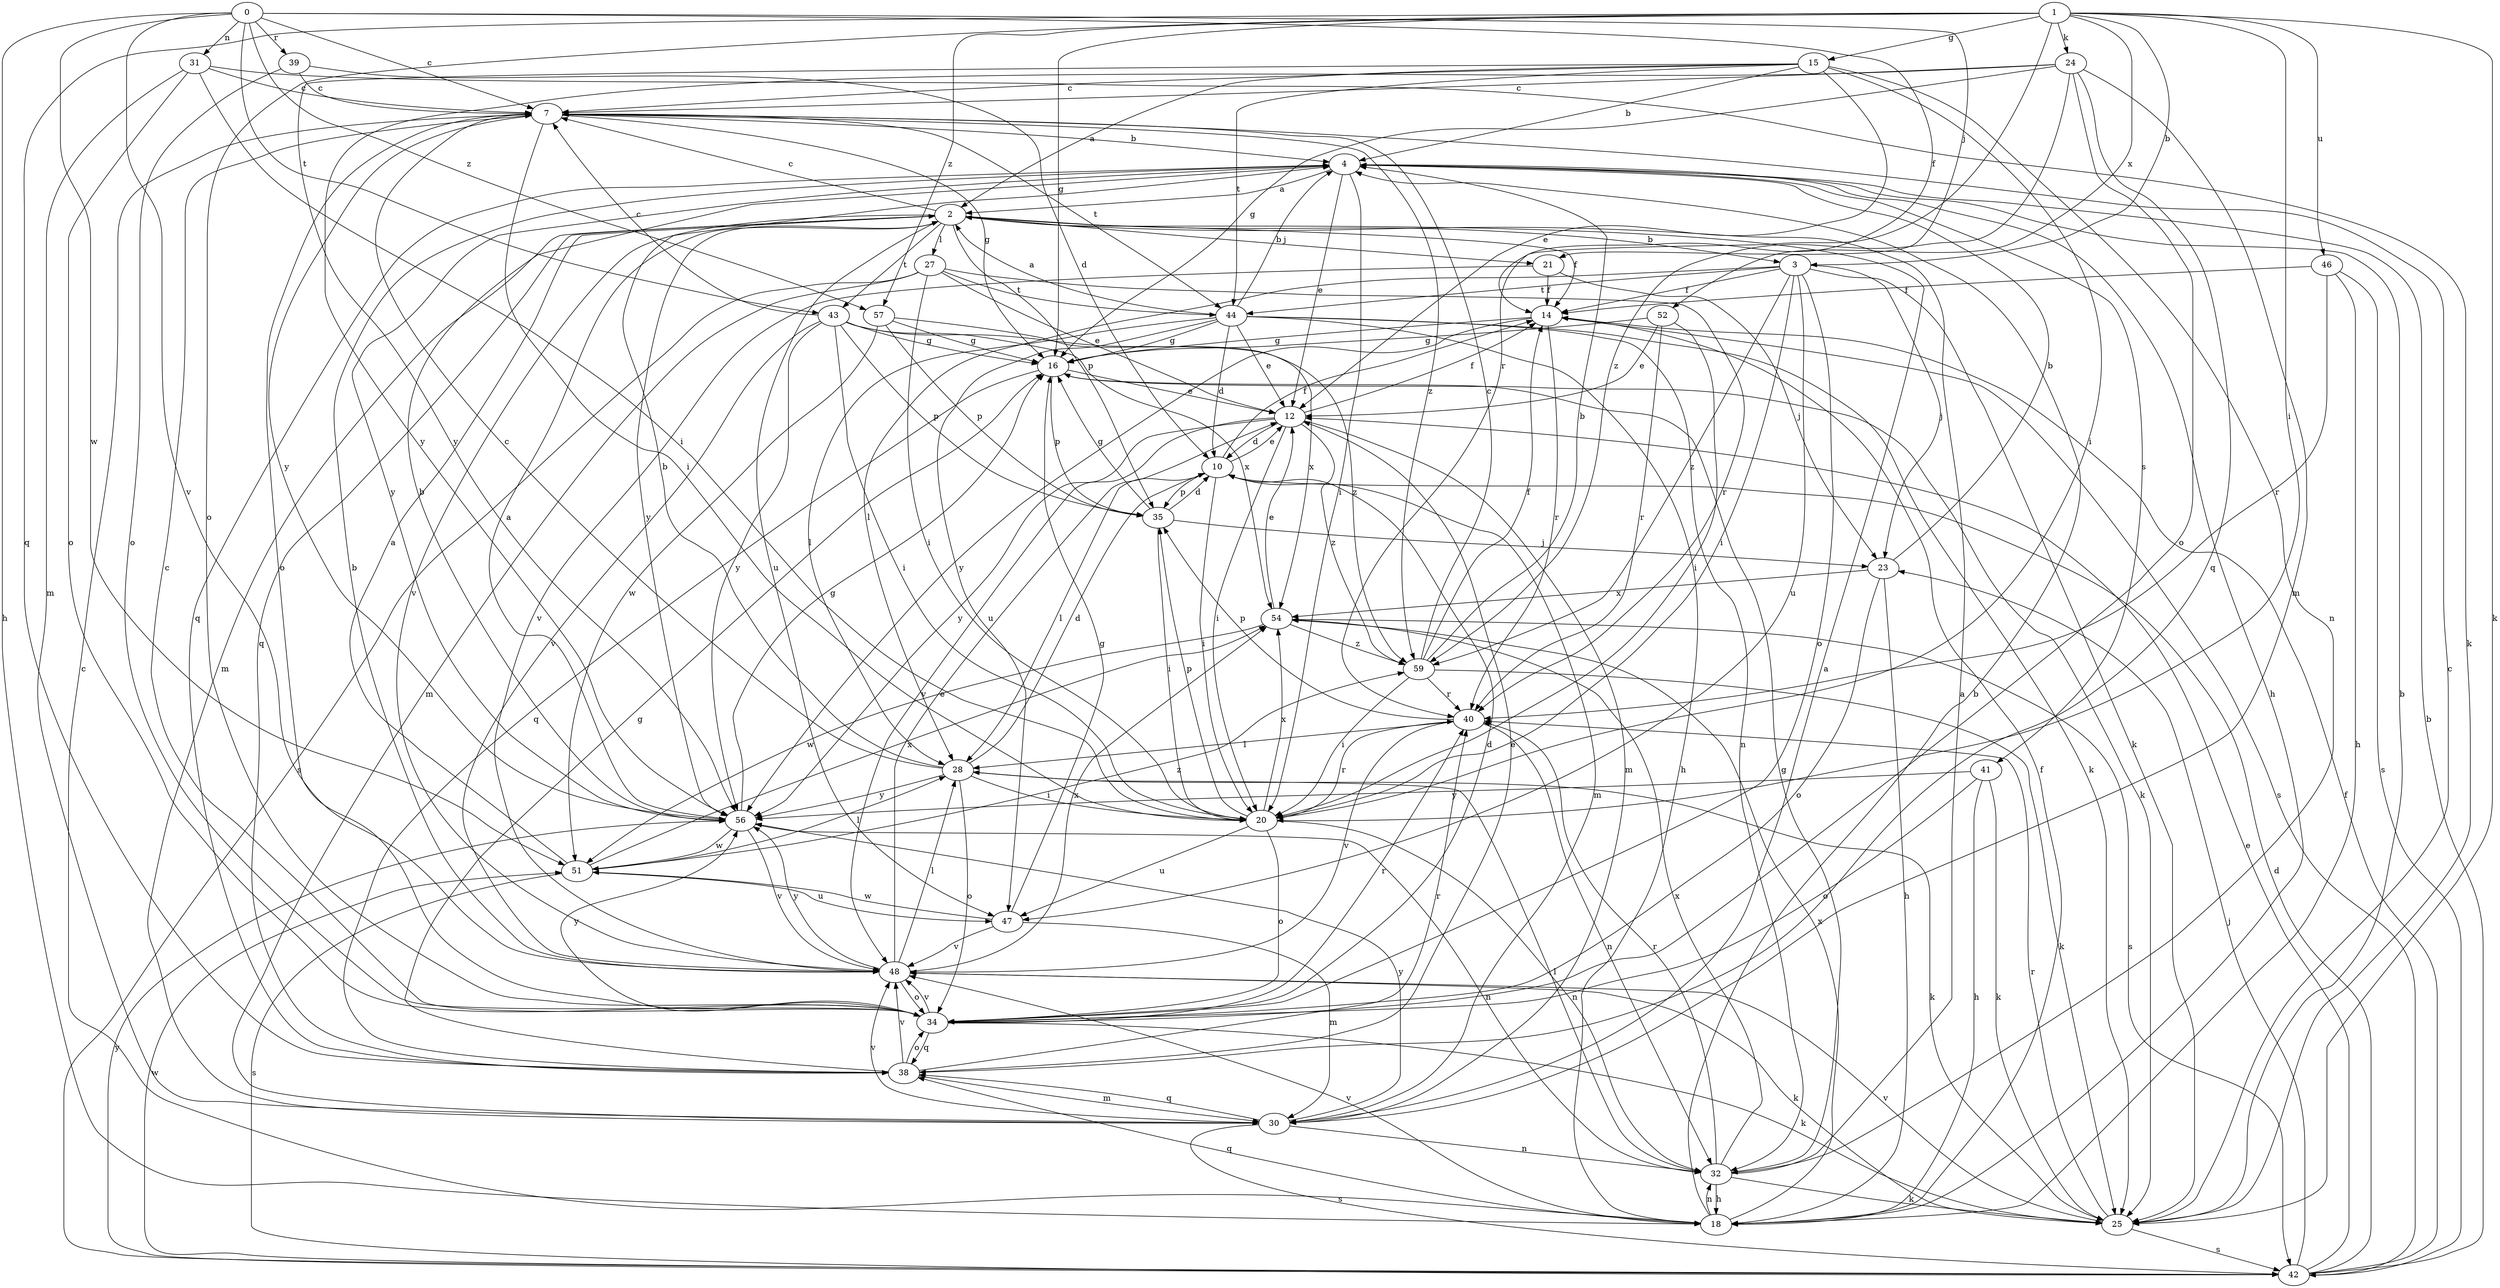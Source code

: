 strict digraph  {
0;
1;
2;
3;
4;
7;
10;
12;
14;
15;
16;
18;
20;
21;
23;
24;
25;
27;
28;
30;
31;
32;
34;
35;
38;
39;
40;
41;
42;
43;
44;
46;
47;
48;
51;
52;
54;
56;
57;
59;
0 -> 7  [label=c];
0 -> 14  [label=f];
0 -> 18  [label=h];
0 -> 21  [label=j];
0 -> 31  [label=n];
0 -> 39  [label=r];
0 -> 43  [label=t];
0 -> 48  [label=v];
0 -> 51  [label=w];
0 -> 57  [label=z];
1 -> 3  [label=b];
1 -> 15  [label=g];
1 -> 16  [label=g];
1 -> 20  [label=i];
1 -> 24  [label=k];
1 -> 25  [label=k];
1 -> 34  [label=o];
1 -> 38  [label=q];
1 -> 40  [label=r];
1 -> 46  [label=u];
1 -> 52  [label=x];
1 -> 57  [label=z];
2 -> 3  [label=b];
2 -> 7  [label=c];
2 -> 14  [label=f];
2 -> 21  [label=j];
2 -> 27  [label=l];
2 -> 30  [label=m];
2 -> 35  [label=p];
2 -> 38  [label=q];
2 -> 43  [label=t];
2 -> 47  [label=u];
2 -> 48  [label=v];
2 -> 56  [label=y];
3 -> 14  [label=f];
3 -> 20  [label=i];
3 -> 23  [label=j];
3 -> 25  [label=k];
3 -> 28  [label=l];
3 -> 34  [label=o];
3 -> 44  [label=t];
3 -> 47  [label=u];
3 -> 59  [label=z];
4 -> 2  [label=a];
4 -> 12  [label=e];
4 -> 18  [label=h];
4 -> 20  [label=i];
4 -> 38  [label=q];
4 -> 41  [label=s];
4 -> 56  [label=y];
7 -> 4  [label=b];
7 -> 16  [label=g];
7 -> 20  [label=i];
7 -> 34  [label=o];
7 -> 44  [label=t];
7 -> 56  [label=y];
7 -> 59  [label=z];
10 -> 12  [label=e];
10 -> 14  [label=f];
10 -> 20  [label=i];
10 -> 28  [label=l];
10 -> 30  [label=m];
10 -> 35  [label=p];
12 -> 10  [label=d];
12 -> 14  [label=f];
12 -> 20  [label=i];
12 -> 30  [label=m];
12 -> 48  [label=v];
12 -> 56  [label=y];
12 -> 59  [label=z];
14 -> 16  [label=g];
14 -> 40  [label=r];
14 -> 42  [label=s];
14 -> 56  [label=y];
15 -> 2  [label=a];
15 -> 4  [label=b];
15 -> 7  [label=c];
15 -> 12  [label=e];
15 -> 20  [label=i];
15 -> 32  [label=n];
15 -> 44  [label=t];
15 -> 56  [label=y];
16 -> 12  [label=e];
16 -> 25  [label=k];
16 -> 35  [label=p];
16 -> 38  [label=q];
18 -> 4  [label=b];
18 -> 7  [label=c];
18 -> 14  [label=f];
18 -> 32  [label=n];
18 -> 38  [label=q];
18 -> 48  [label=v];
18 -> 54  [label=x];
20 -> 32  [label=n];
20 -> 34  [label=o];
20 -> 35  [label=p];
20 -> 40  [label=r];
20 -> 47  [label=u];
20 -> 54  [label=x];
21 -> 14  [label=f];
21 -> 23  [label=j];
21 -> 48  [label=v];
23 -> 4  [label=b];
23 -> 18  [label=h];
23 -> 34  [label=o];
23 -> 54  [label=x];
24 -> 7  [label=c];
24 -> 16  [label=g];
24 -> 30  [label=m];
24 -> 34  [label=o];
24 -> 38  [label=q];
24 -> 56  [label=y];
24 -> 59  [label=z];
25 -> 4  [label=b];
25 -> 7  [label=c];
25 -> 40  [label=r];
25 -> 42  [label=s];
25 -> 48  [label=v];
27 -> 12  [label=e];
27 -> 20  [label=i];
27 -> 30  [label=m];
27 -> 40  [label=r];
27 -> 42  [label=s];
27 -> 44  [label=t];
28 -> 4  [label=b];
28 -> 7  [label=c];
28 -> 10  [label=d];
28 -> 20  [label=i];
28 -> 25  [label=k];
28 -> 34  [label=o];
28 -> 56  [label=y];
30 -> 2  [label=a];
30 -> 32  [label=n];
30 -> 38  [label=q];
30 -> 42  [label=s];
30 -> 48  [label=v];
30 -> 56  [label=y];
31 -> 7  [label=c];
31 -> 20  [label=i];
31 -> 25  [label=k];
31 -> 30  [label=m];
31 -> 34  [label=o];
32 -> 2  [label=a];
32 -> 16  [label=g];
32 -> 18  [label=h];
32 -> 25  [label=k];
32 -> 28  [label=l];
32 -> 40  [label=r];
32 -> 54  [label=x];
34 -> 7  [label=c];
34 -> 10  [label=d];
34 -> 25  [label=k];
34 -> 38  [label=q];
34 -> 40  [label=r];
34 -> 48  [label=v];
34 -> 56  [label=y];
35 -> 10  [label=d];
35 -> 16  [label=g];
35 -> 20  [label=i];
35 -> 23  [label=j];
38 -> 12  [label=e];
38 -> 16  [label=g];
38 -> 30  [label=m];
38 -> 34  [label=o];
38 -> 40  [label=r];
38 -> 48  [label=v];
39 -> 7  [label=c];
39 -> 10  [label=d];
39 -> 34  [label=o];
40 -> 28  [label=l];
40 -> 32  [label=n];
40 -> 35  [label=p];
40 -> 48  [label=v];
41 -> 18  [label=h];
41 -> 25  [label=k];
41 -> 34  [label=o];
41 -> 56  [label=y];
42 -> 4  [label=b];
42 -> 10  [label=d];
42 -> 12  [label=e];
42 -> 14  [label=f];
42 -> 23  [label=j];
42 -> 51  [label=w];
42 -> 56  [label=y];
43 -> 7  [label=c];
43 -> 16  [label=g];
43 -> 20  [label=i];
43 -> 35  [label=p];
43 -> 48  [label=v];
43 -> 54  [label=x];
43 -> 56  [label=y];
43 -> 59  [label=z];
44 -> 2  [label=a];
44 -> 4  [label=b];
44 -> 10  [label=d];
44 -> 12  [label=e];
44 -> 16  [label=g];
44 -> 18  [label=h];
44 -> 25  [label=k];
44 -> 28  [label=l];
44 -> 32  [label=n];
44 -> 47  [label=u];
46 -> 14  [label=f];
46 -> 18  [label=h];
46 -> 40  [label=r];
46 -> 42  [label=s];
47 -> 16  [label=g];
47 -> 30  [label=m];
47 -> 48  [label=v];
47 -> 51  [label=w];
48 -> 4  [label=b];
48 -> 12  [label=e];
48 -> 25  [label=k];
48 -> 28  [label=l];
48 -> 34  [label=o];
48 -> 54  [label=x];
48 -> 56  [label=y];
51 -> 2  [label=a];
51 -> 28  [label=l];
51 -> 42  [label=s];
51 -> 47  [label=u];
51 -> 54  [label=x];
51 -> 59  [label=z];
52 -> 12  [label=e];
52 -> 16  [label=g];
52 -> 20  [label=i];
52 -> 40  [label=r];
54 -> 12  [label=e];
54 -> 42  [label=s];
54 -> 51  [label=w];
54 -> 59  [label=z];
56 -> 2  [label=a];
56 -> 4  [label=b];
56 -> 16  [label=g];
56 -> 32  [label=n];
56 -> 48  [label=v];
56 -> 51  [label=w];
57 -> 16  [label=g];
57 -> 35  [label=p];
57 -> 51  [label=w];
57 -> 54  [label=x];
59 -> 4  [label=b];
59 -> 7  [label=c];
59 -> 14  [label=f];
59 -> 20  [label=i];
59 -> 25  [label=k];
59 -> 40  [label=r];
}
